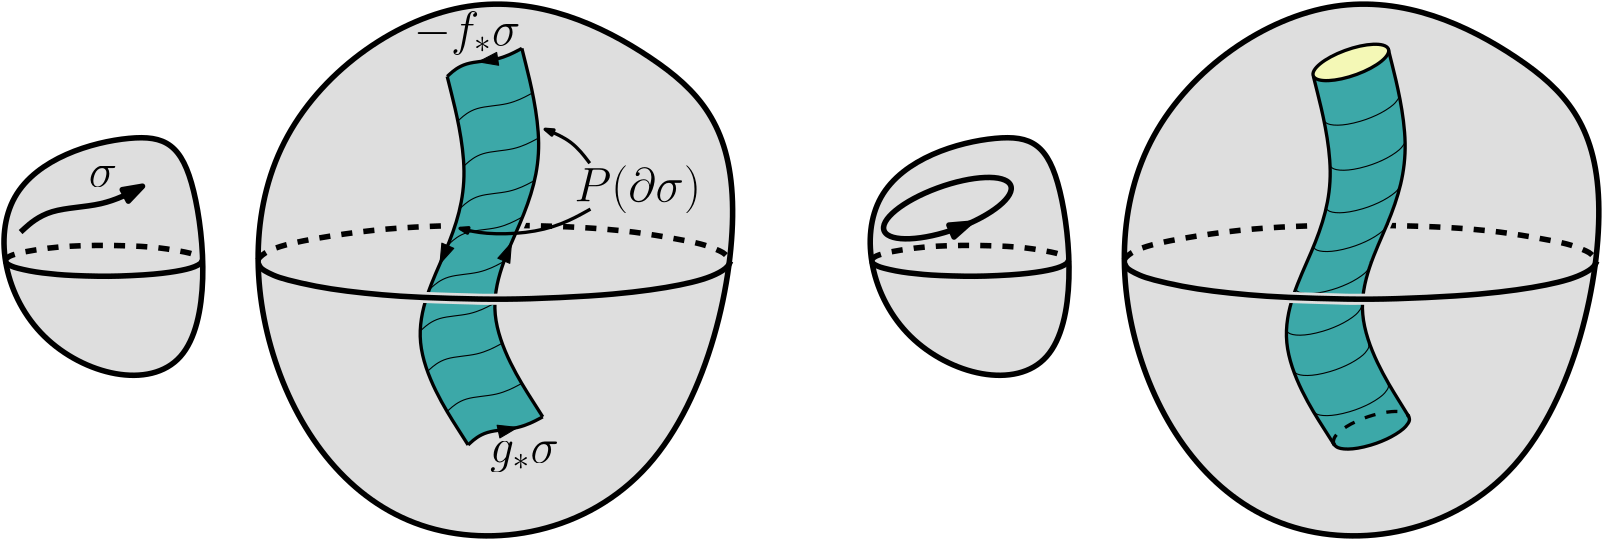 <?xml version="1.0"?>
<!DOCTYPE ipe SYSTEM "ipe.dtd">
<ipe version="70107" creator="Ipe 7.1.8">
<info created="D:20130404130807" modified="D:20160304171130"/>
<ipestyle name="basic">
<symbol name="arrow/arc(spx)">
<path stroke="sym-stroke" fill="sym-stroke" pen="sym-pen">
0 0 m
-1 0.333 l
-1 -0.333 l
h
</path>
</symbol>
<symbol name="arrow/farc(spx)">
<path stroke="sym-stroke" fill="white" pen="sym-pen">
0 0 m
-1 0.333 l
-1 -0.333 l
h
</path>
</symbol>
<symbol name="mark/circle(sx)" transformations="translations">
<path fill="sym-stroke">
0.6 0 0 0.6 0 0 e
0.4 0 0 0.4 0 0 e
</path>
</symbol>
<symbol name="mark/disk(sx)" transformations="translations">
<path fill="sym-stroke">
0.6 0 0 0.6 0 0 e
</path>
</symbol>
<symbol name="mark/fdisk(sfx)" transformations="translations">
<group>
<path fill="sym-fill">
0.5 0 0 0.5 0 0 e
</path>
<path fill="sym-stroke" fillrule="eofill">
0.6 0 0 0.6 0 0 e
0.4 0 0 0.4 0 0 e
</path>
</group>
</symbol>
<symbol name="mark/box(sx)" transformations="translations">
<path fill="sym-stroke" fillrule="eofill">
-0.6 -0.6 m
0.6 -0.6 l
0.6 0.6 l
-0.6 0.6 l
h
-0.4 -0.4 m
0.4 -0.4 l
0.4 0.4 l
-0.4 0.4 l
h
</path>
</symbol>
<symbol name="mark/square(sx)" transformations="translations">
<path fill="sym-stroke">
-0.6 -0.6 m
0.6 -0.6 l
0.6 0.6 l
-0.6 0.6 l
h
</path>
</symbol>
<symbol name="mark/fsquare(sfx)" transformations="translations">
<group>
<path fill="sym-fill">
-0.5 -0.5 m
0.5 -0.5 l
0.5 0.5 l
-0.5 0.5 l
h
</path>
<path fill="sym-stroke" fillrule="eofill">
-0.6 -0.6 m
0.6 -0.6 l
0.6 0.6 l
-0.6 0.6 l
h
-0.4 -0.4 m
0.4 -0.4 l
0.4 0.4 l
-0.4 0.4 l
h
</path>
</group>
</symbol>
<symbol name="mark/cross(sx)" transformations="translations">
<group>
<path fill="sym-stroke">
-0.43 -0.57 m
0.57 0.43 l
0.43 0.57 l
-0.57 -0.43 l
h
</path>
<path fill="sym-stroke">
-0.43 0.57 m
0.57 -0.43 l
0.43 -0.57 l
-0.57 0.43 l
h
</path>
</group>
</symbol>
<symbol name="arrow/fnormal(spx)">
<path stroke="sym-stroke" fill="white" pen="sym-pen">
0 0 m
-1 0.333 l
-1 -0.333 l
h
</path>
</symbol>
<symbol name="arrow/pointed(spx)">
<path stroke="sym-stroke" fill="sym-stroke" pen="sym-pen">
0 0 m
-1 0.333 l
-0.8 0 l
-1 -0.333 l
h
</path>
</symbol>
<symbol name="arrow/fpointed(spx)">
<path stroke="sym-stroke" fill="white" pen="sym-pen">
0 0 m
-1 0.333 l
-0.8 0 l
-1 -0.333 l
h
</path>
</symbol>
<symbol name="arrow/linear(spx)">
<path stroke="sym-stroke" pen="sym-pen">
-1 0.333 m
0 0 l
-1 -0.333 l
</path>
</symbol>
<symbol name="arrow/fdouble(spx)">
<path stroke="sym-stroke" fill="white" pen="sym-pen">
0 0 m
-1 0.333 l
-1 -0.333 l
h
-1 0 m
-2 0.333 l
-2 -0.333 l
h
</path>
</symbol>
<symbol name="arrow/double(spx)">
<path stroke="sym-stroke" fill="sym-stroke" pen="sym-pen">
0 0 m
-1 0.333 l
-1 -0.333 l
h
-1 0 m
-2 0.333 l
-2 -0.333 l
h
</path>
</symbol>
<pen name="heavier" value="0.8"/>
<pen name="fat" value="1.2"/>
<pen name="ultrafat" value="2"/>
<symbolsize name="large" value="5"/>
<symbolsize name="small" value="2"/>
<symbolsize name="tiny" value="1.1"/>
<arrowsize name="large" value="10"/>
<arrowsize name="small" value="5"/>
<arrowsize name="tiny" value="3"/>
<color name="red" value="1 0 0"/>
<color name="green" value="0 1 0"/>
<color name="blue" value="0 0 1"/>
<color name="yellow" value="1 1 0"/>
<color name="orange" value="1 0.647 0"/>
<color name="gold" value="1 0.843 0"/>
<color name="purple" value="0.627 0.125 0.941"/>
<color name="gray" value="0.745"/>
<color name="brown" value="0.647 0.165 0.165"/>
<color name="navy" value="0 0 0.502"/>
<color name="pink" value="1 0.753 0.796"/>
<color name="seagreen" value="0.18 0.545 0.341"/>
<color name="turquoise" value="0.251 0.878 0.816"/>
<color name="violet" value="0.933 0.51 0.933"/>
<color name="darkblue" value="0 0 0.545"/>
<color name="darkcyan" value="0 0.545 0.545"/>
<color name="darkgray" value="0.663"/>
<color name="darkgreen" value="0 0.392 0"/>
<color name="darkmagenta" value="0.545 0 0.545"/>
<color name="darkorange" value="1 0.549 0"/>
<color name="darkred" value="0.545 0 0"/>
<color name="lightblue" value="0.678 0.847 0.902"/>
<color name="lightcyan" value="0.878 1 1"/>
<color name="lightgray" value="0.827"/>
<color name="lightgreen" value="0.565 0.933 0.565"/>
<color name="lightyellow" value="1 1 0.878"/>
<dashstyle name="dashed" value="[4] 0"/>
<dashstyle name="dotted" value="[1 3] 0"/>
<dashstyle name="dash dotted" value="[4 2 1 2] 0"/>
<dashstyle name="dash dot dotted" value="[4 2 1 2 1 2] 0"/>
<textsize name="large" value="\large"/>
<textsize name="small" value="\small"/>
<textsize name="tiny" value="\tiny"/>
<textsize name="Large" value="\Large"/>
<textsize name="LARGE" value="\LARGE"/>
<textsize name="huge" value="\huge"/>
<textsize name="Huge" value="\Huge"/>
<textsize name="footnote" value="\footnotesize"/>
<textstyle name="center" begin="\begin{center}" end="\end{center}"/>
<textstyle name="itemize" begin="\begin{itemize}" end="\end{itemize}"/>
<textstyle name="item" begin="\begin{itemize}\item{}" end="\end{itemize}"/>
<gridsize name="4 pts" value="4"/>
<gridsize name="8 pts (~3 mm)" value="8"/>
<gridsize name="16 pts (~6 mm)" value="16"/>
<gridsize name="32 pts (~12 mm)" value="32"/>
<gridsize name="10 pts (~3.5 mm)" value="10"/>
<gridsize name="20 pts (~7 mm)" value="20"/>
<gridsize name="14 pts (~5 mm)" value="14"/>
<gridsize name="28 pts (~10 mm)" value="28"/>
<gridsize name="56 pts (~20 mm)" value="56"/>
<anglesize name="90 deg" value="90"/>
<anglesize name="60 deg" value="60"/>
<anglesize name="45 deg" value="45"/>
<anglesize name="30 deg" value="30"/>
<anglesize name="22.5 deg" value="22.5"/>
<tiling name="falling" angle="-60" step="4" width="1"/>
<tiling name="rising" angle="30" step="4" width="1"/>
</ipestyle>
<ipestyle name="prueba">
<symbol name="arrow/arc(spx)">
<path stroke="sym-stroke" fill="sym-stroke" pen="sym-pen">
0 0 m
-1 0.333 l
-1 -0.333 l
h
</path>
</symbol>
<symbol name="arrow/farc(spx)">
<path stroke="sym-stroke" fill="white" pen="sym-pen">
0 0 m
-1 0.333 l
-1 -0.333 l
h
</path>
</symbol>
<symbol name="mark/circle(sx)" transformations="translations">
<path fill="sym-stroke">
0.6 0 0 0.6 0 0 e
0.4 0 0 0.4 0 0 e
</path>
</symbol>
<symbol name="mark/disk(sx)" transformations="translations">
<path fill="sym-stroke">
0.6 0 0 0.6 0 0 e
</path>
</symbol>
<symbol name="mark/fdisk(sfx)" transformations="translations">
<group>
<path fill="sym-fill">
0.5 0 0 0.5 0 0 e
</path>
<path fill="sym-stroke" fillrule="eofill">
0.6 0 0 0.6 0 0 e
0.4 0 0 0.4 0 0 e
</path>
</group>
</symbol>
<symbol name="mark/box(sx)" transformations="translations">
<path fill="sym-stroke" fillrule="eofill">
-0.6 -0.6 m
0.6 -0.6 l
0.6 0.6 l
-0.6 0.6 l
h
-0.4 -0.4 m
0.4 -0.4 l
0.4 0.4 l
-0.4 0.4 l
h
</path>
</symbol>
<symbol name="mark/square(sx)" transformations="translations">
<path fill="sym-stroke">
-0.6 -0.6 m
0.6 -0.6 l
0.6 0.6 l
-0.6 0.6 l
h
</path>
</symbol>
<symbol name="mark/fsquare(sfx)" transformations="translations">
<group>
<path fill="sym-fill">
-0.5 -0.5 m
0.5 -0.5 l
0.5 0.5 l
-0.5 0.5 l
h
</path>
<path fill="sym-stroke" fillrule="eofill">
-0.6 -0.6 m
0.6 -0.6 l
0.6 0.6 l
-0.6 0.6 l
h
-0.4 -0.4 m
0.4 -0.4 l
0.4 0.4 l
-0.4 0.4 l
h
</path>
</group>
</symbol>
<symbol name="mark/cross(sx)" transformations="translations">
<group>
<path fill="sym-stroke">
-0.43 -0.57 m
0.57 0.43 l
0.43 0.57 l
-0.57 -0.43 l
h
</path>
<path fill="sym-stroke">
-0.43 0.57 m
0.57 -0.43 l
0.43 -0.57 l
-0.57 0.43 l
h
</path>
</group>
</symbol>
<symbol name="arrow/fnormal(spx)">
<path stroke="sym-stroke" fill="white" pen="sym-pen">
0 0 m
-1 0.333 l
-1 -0.333 l
h
</path>
</symbol>
<symbol name="arrow/pointed(spx)">
<path stroke="sym-stroke" fill="sym-stroke" pen="sym-pen">
0 0 m
-1 0.333 l
-0.8 0 l
-1 -0.333 l
h
</path>
</symbol>
<symbol name="arrow/fpointed(spx)">
<path stroke="sym-stroke" fill="white" pen="sym-pen">
0 0 m
-1 0.333 l
-0.8 0 l
-1 -0.333 l
h
</path>
</symbol>
<symbol name="arrow/linear(spx)">
<path stroke="sym-stroke" pen="sym-pen">
-1 0.333 m
0 0 l
-1 -0.333 l
</path>
</symbol>
<symbol name="arrow/fdouble(spx)">
<path stroke="sym-stroke" fill="white" pen="sym-pen">
0 0 m
-1 0.333 l
-1 -0.333 l
h
-1 0 m
-2 0.333 l
-2 -0.333 l
h
</path>
</symbol>
<symbol name="arrow/double(spx)">
<path stroke="sym-stroke" fill="sym-stroke" pen="sym-pen">
0 0 m
-1 0.333 l
-1 -0.333 l
h
-1 0 m
-2 0.333 l
-2 -0.333 l
h
</path>
</symbol>
<pen name="heavier" value="0.8"/>
<pen name="fat" value="1.2"/>
<pen name="ultrafat" value="2"/>
<symbolsize name="large" value="5"/>
<symbolsize name="small" value="2"/>
<symbolsize name="tiny" value="1.1"/>
<arrowsize name="large" value="10"/>
<arrowsize name="small" value="5"/>
<arrowsize name="tiny" value="3"/>
<color name="red" value="1 0 0"/>
<color name="green" value="0 1 0"/>
<color name="blue" value="0 0 1"/>
<color name="yellow" value="1 1 0"/>
<color name="orange" value="1 0.647 0"/>
<color name="gold" value="1 0.843 0"/>
<color name="purple" value="0.627 0.125 0.941"/>
<color name="gray" value="0.745"/>
<color name="brown" value="0.647 0.165 0.165"/>
<color name="navy" value="0 0 0.502"/>
<color name="pink" value="1 0.753 0.796"/>
<color name="seagreen" value="0.18 0.545 0.341"/>
<color name="turquoise" value="0.251 0.878 0.816"/>
<color name="violet" value="0.933 0.51 0.933"/>
<color name="darkblue" value="0 0 0.545"/>
<color name="darkcyan" value="0 0.545 0.545"/>
<color name="darkgray" value="0.663"/>
<color name="darkgreen" value="0 0.392 0"/>
<color name="darkmagenta" value="0.545 0 0.545"/>
<color name="darkorange" value="1 0.549 0"/>
<color name="darkred" value="0.545 0 0"/>
<color name="lightblue" value="0.678 0.847 0.902"/>
<color name="lightcyan" value="0.878 1 1"/>
<color name="lightgray" value="0.827"/>
<color name="lightgreen" value="0.565 0.933 0.565"/>
<color name="lightyellow" value="1 1 0.878"/>
<color name="gray7" value="0.87"/>
<color name="azul" value="0.237 0.659 0.659"/>
<color name="amarillo" value="0.957 0.969 0.714"/>
<dashstyle name="dashed" value="[4] 0"/>
<dashstyle name="dotted" value="[1 3] 0"/>
<dashstyle name="dash dotted" value="[4 2 1 2] 0"/>
<dashstyle name="dash dot dotted" value="[4 2 1 2 1 2] 0"/>
<dashstyle name="medium dashed" value="[8] 0"/>
<dashstyle name="large dashed" value="[12] 0"/>
<dashstyle name="large dotted" value="[2 4] 0"/>
<textsize name="large" value="\large"/>
<textsize name="small" value="\small"/>
<textsize name="tiny" value="\tiny"/>
<textsize name="Large" value="\Large"/>
<textsize name="LARGE" value="\LARGE"/>
<textsize name="huge" value="\huge"/>
<textsize name="Huge" value="\Huge"/>
<textsize name="footnote" value="\footnotesize"/>
<textstyle name="center" begin="\begin{center}" end="\end{center}"/>
<textstyle name="itemize" begin="\begin{itemize}" end="\end{itemize}"/>
<textstyle name="item" begin="\begin{itemize}\item{}" end="\end{itemize}"/>
<gridsize name="4 pts" value="4"/>
<gridsize name="8 pts (~3 mm)" value="8"/>
<gridsize name="16 pts (~6 mm)" value="16"/>
<gridsize name="32 pts (~12 mm)" value="32"/>
<gridsize name="10 pts (~3.5 mm)" value="10"/>
<gridsize name="20 pts (~7 mm)" value="20"/>
<gridsize name="14 pts (~5 mm)" value="14"/>
<gridsize name="28 pts (~10 mm)" value="28"/>
<gridsize name="56 pts (~20 mm)" value="56"/>
<anglesize name="90 deg" value="90"/>
<anglesize name="60 deg" value="60"/>
<anglesize name="45 deg" value="45"/>
<anglesize name="30 deg" value="30"/>
<anglesize name="22.5 deg" value="22.5"/>
<tiling name="falling" angle="-60" step="4" width="1"/>
<tiling name="rising" angle="30" step="4" width="1"/>
</ipestyle>
<page>
<layer name="alpha"/>
<view layers="alpha" active="alpha"/>
<path layer="alpha" matrix="1 0 0 1 275.843 0" stroke="black" fill="gray7" pen="ultrafat">
92.7049 738.696
32.5314 720.918
45.5234 654.59
117.321 637.495
111.167 728.439 u
</path>
<path matrix="1 0 0 1 275.843 0" stroke="black" fill="gray7" pen="ultrafat">
209.633 796.135
129.63 740.748
129.63 650.487
182.965 580.057
284.85 597.836
313.569 726.388
279.38 763.997 u
</path>
<path matrix="1 0 0 1 275.843 0" stroke="black" dash="dashed" pen="ultrafat">
41.3279 690.28 m
41.5329 690.649
42.4144 691.386
43.6791 692.007
47.1574 693.074
56.9605 694.641
64.6126 695.259
73.7188 695.58
86.6422 695.382
93.7463 694.922
98.951 694.376
106.709 693.016
109.067 692.337
110.874 691.58
111.483 691.211
112.299 690.289 s
</path>
<path matrix="1 0 0 1 275.843 0" stroke="black" pen="ultrafat">
41.4194 689.698 m
41.6655 689.139
42.1715 688.715
43.6505 687.948
45.3945 687.341
50.0979 686.259
54.5782 685.58
60.0714 685.006
65.2531 684.648
75.1501 684.348
81.8385 684.398
91.639 684.855
97.814 685.43
102.786 686.129
106.607 686.902
109.5 687.761
111.82 688.998
112.346 690.099 s
</path>
<path matrix="2.3964 0 0 2.3964 309.058 -963.925" stroke="black" dash="dashed" pen="ultrafat">
41.3279 690.28 m
41.5329 690.649
42.4144 691.386
43.6791 692.007
47.1574 693.074
56.9605 694.641
64.6126 695.259
73.7188 695.58
86.6422 695.382
93.7463 694.922
98.951 694.376
106.709 693.016
109.067 692.337
110.874 691.58
111.483 691.211
112.299 690.289 s
</path>
<path matrix="1 0 0 1 16 0" stroke="gray7" pen="4">
487.109 766.432
487.109 766.432
487.109 766.432
484.013 764.81
481.528 763.714
477.759 762.557
473.558 761.89
468.853 761.21
465.113 759.973
462.44 758.267
460.231 756.328
460.231 756.328
460.231 756.328
461 753.253
461.835 749.912
462.578 746.892
463.405 743.332
464.058 740.273
464.551 737.75
465.033 735.004
465.584 731.28
465.939 728.16
466.225 724.047
466.275 721.663
466.183 718.417
465.971 715.812
465.59 712.92
464.777 708.741
464.121 706.14
463.642 704.466
462.707 701.541
461.7 698.724
460.511 695.673
459.685 693.672
458.772 691.538
457.676 689.031
456.765 686.945
455.851 684.811
455.09 682.974
453.787 679.61
452.945 677.186
452.224 674.832
451.447 671.754
450.887 668.673
450.631 666.42
450.529 664.674
450.556 661.844
450.811 659.188
451.24 656.723
451.802 654.377
453.14 650.161
454.234 647.361
455.444 644.623
456.815 641.817
458.296 639.025
460.191 635.712
462.25 632.336
464.304 629.092
465.664 626.957
467.753 623.673
467.753 623.673
467.753 623.673
469.561 625.285
471.426 626.644
473.127 627.55
475.474 628.353
477.59 628.771
479.729 629.067
481.565 629.296
484.125 629.673
486.344 630.163
488.669 630.914
491.083 631.937
492.374 632.578
494.631 633.776
494.631 633.776
494.631 633.776
492.962 636.399
491.265 639.065
489.709 641.515
488.335 643.717
486.935 646.041
485.88 647.865
484.497 650.379
483.394 652.511
482.578 654.183
480.841 658.125
480.018 660.264
479.116 662.96
478.522 665.083
477.978 667.527
477.581 670.159
477.415 672.364
477.407 674.777
477.688 678.213
478.183 681.183
478.188 681.209
478.702 683.452
479.509 686.304
480.665 689.713
482.353 694.016
483.757 697.311
484.803 699.704
485.707 701.773
487.389 705.776
488.285 708.051
489.365 711.005
490.368 714.067
491.655 718.844
492.154 721.217
492.738 724.944
493.016 727.828
493.152 731.982
493.103 734.15
492.883 737.541
492.535 740.808
492.013 744.474
491.419 747.906
490.936 750.376
490.052 754.458
489.022 758.772
487.807 763.639 u
</path>
<path matrix="1 0 0 1 16 0" fill="azul">
487.109 766.432
487.109 766.432
487.109 766.432
484.013 764.81
481.528 763.714
477.759 762.557
473.558 761.89
468.853 761.21
465.113 759.973
462.44 758.267
460.231 756.328
460.231 756.328
460.231 756.328
461 753.253
461.835 749.912
462.578 746.892
463.405 743.332
464.058 740.273
464.551 737.75
465.033 735.004
465.584 731.28
465.939 728.16
466.225 724.047
466.275 721.663
466.183 718.417
465.971 715.812
465.59 712.92
464.777 708.741
464.121 706.14
463.642 704.466
462.707 701.541
461.7 698.724
460.511 695.673
459.685 693.672
458.772 691.538
457.676 689.031
456.765 686.945
455.851 684.811
455.09 682.974
453.787 679.61
452.945 677.186
452.224 674.832
451.447 671.754
450.887 668.673
450.631 666.42
450.529 664.674
450.556 661.844
450.811 659.188
451.24 656.723
451.802 654.377
453.14 650.161
454.234 647.361
455.444 644.623
456.815 641.817
458.296 639.025
460.191 635.712
462.25 632.336
464.304 629.092
465.664 626.957
467.753 623.673
467.753 623.673
467.753 623.673
470.032 622.38
472.706 622.154
474.335 622.246
476.177 622.485
478.358 622.916
482.889 624.243
484.666 624.918
486.757 625.834
490.024 627.598
491.572 628.642
492.827 629.662
494.44 631.558
494.631 633.776
494.631 633.776
494.631 633.776
492.962 636.399
491.265 639.065
489.709 641.515
488.335 643.717
486.935 646.041
485.88 647.865
484.497 650.379
483.394 652.511
482.578 654.183
480.841 658.125
480.018 660.264
479.116 662.96
478.522 665.083
477.978 667.527
477.581 670.159
477.415 672.364
477.407 674.777
477.688 678.213
478.183 681.183
478.188 681.209
478.702 683.452
479.509 686.304
480.665 689.713
482.353 694.016
483.757 697.311
484.803 699.704
485.707 701.773
487.389 705.776
488.285 708.051
489.365 711.005
490.368 714.067
491.655 718.844
492.154 721.217
492.738 724.944
493.016 727.828
493.152 731.982
493.103 734.15
492.883 737.541
492.535 740.808
492.013 744.474
491.419 747.906
490.936 750.376
490.052 754.458
489.022 758.772
487.807 763.639 u
</path>
<path matrix="0.61247 0 0 0.61247 447.565 327.414" stroke="black" pen="fat">
46.8035 700.302 m
56.4519 709.016
76.6823 709.328
90.688 716.797 s
</path>
<path matrix="1 0 0 1 287.112 -0.83025" stroke="black" pen="fat">
189.119 757.159 m
198.009 721.602
189.803 694.934
172.708 662.112
196.641 624.503 s
</path>
<path matrix="1 0 0 1 9.556 -76.7188" stroke="black">
460.231 756.329 m
460.938 755.652
461.668 755.282
462.508 755.036
463.676 754.861
465.182 754.81
466.811 754.902
468.653 755.141
470.835 755.572
473.498 756.284
475.365 756.899
477.142 757.574
479.233 758.49
480.572 759.156
482.5 760.254
484.049 761.298
485.304 762.318
485.847 762.841
486.916 764.214
487.251 764.986
487.33 765.549
487.109 766.431 s
</path>
<path matrix="1 0 0 1 16 0" stroke="black" pen="fat">
487.109 766.432 m
495.999 730.875
488.363 704.15
471.25 671.511
494.631 633.776 s
</path>
<path matrix="1 0 0 1 6.29826 -91.6547" stroke="black">
460.231 756.329 m
460.938 755.652
461.668 755.282
462.508 755.036
463.676 754.861
465.182 754.81
466.811 754.902
468.653 755.141
470.835 755.572
473.498 756.284
475.365 756.899
477.142 757.574
479.233 758.49
480.572 759.156
482.5 760.254
484.049 761.298
485.304 762.318
485.847 762.841
486.916 764.214
487.251 764.986
487.33 765.549
487.109 766.431 s
</path>
<path matrix="1 0 0 1 16 0" stroke="gray7" pen="4">
437.013 677.62 m
445.67 677.069
450.63 676.816
456.37 676.587
462.456 676.392
469.465 676.225
473.148 676.044
480.66 676.139
485.199 676.196
494.258 676.458
496.545 676.547 s
</path>
<path matrix="2.3964 0 0 2.3964 309.058 -963.925" stroke="black" pen="ultrafat">
41.4194 689.698 m
41.6655 689.139
42.1715 688.715
43.6505 687.948
45.3945 687.341
50.0979 686.259
54.5782 685.58
60.0714 685.006
65.2531 684.648
75.1501 684.348
81.8385 684.398
91.639 684.855
97.814 685.43
102.786 686.129
106.607 686.902
109.5 687.761
111.82 688.998
112.346 690.099 s
</path>
<path matrix="1 0 0 1 -35.9947 0" stroke="black" fill="gray7" pen="ultrafat">
92.7049 738.696
32.5314 720.918
45.5234 654.59
117.321 637.495
111.167 728.439 u
</path>
<path matrix="1 0 0 1 -35.9947 0" stroke="black" fill="gray7" pen="ultrafat">
209.633 796.135
129.63 740.748
129.63 650.487
182.965 580.057
284.85 597.836
313.569 726.388
279.38 763.997 u
</path>
<path matrix="1 0 0 1 -35.9947 0" stroke="black" dash="dashed" pen="ultrafat">
41.3279 690.28 m
41.5329 690.649
42.4144 691.386
43.6791 692.007
47.1574 693.074
56.9605 694.641
64.6126 695.259
73.7188 695.58
86.6422 695.382
93.7463 694.922
98.951 694.376
106.709 693.016
109.067 692.337
110.874 691.58
111.483 691.211
112.299 690.289 s
</path>
<path matrix="1 0 0 1 -35.9947 0" stroke="black" pen="ultrafat">
41.4194 689.698 m
41.6655 689.139
42.1715 688.715
43.6505 687.948
45.3945 687.341
50.0979 686.259
54.5782 685.58
60.0714 685.006
65.2531 684.648
75.1501 684.348
81.8385 684.398
91.639 684.855
97.814 685.43
102.786 686.129
106.607 686.902
109.5 687.761
111.82 688.998
112.346 690.099 s
</path>
<path matrix="1 0 0 1 -35.9947 0" stroke="black" pen="ultrafat" arrow="normal/normal">
46.8035 700.302 m
56.4519 709.016
76.6823 709.328
90.688 716.797 s
</path>
<path matrix="2.3964 0 0 2.3964 -2.7797 -963.925" stroke="black" dash="dashed" pen="ultrafat">
41.3279 690.28 m
41.5329 690.649
42.4144 691.386
43.6791 692.007
47.1574 693.074
56.9605 694.641
64.6126 695.259
73.7188 695.58
86.6422 695.382
93.7463 694.922
98.951 694.376
106.709 693.016
109.067 692.337
110.874 691.58
111.483 691.211
112.299 690.289 s
</path>
<path matrix="1 0 0 1 -295.838 0" stroke="gray7" pen="4">
487.109 766.432
487.109 766.432
487.109 766.432
484.013 764.81
481.528 763.714
477.759 762.557
473.558 761.89
468.853 761.21
465.113 759.973
462.44 758.267
460.231 756.328
460.231 756.328
460.231 756.328
461 753.253
461.835 749.912
462.578 746.892
463.405 743.332
464.058 740.273
464.551 737.75
465.033 735.004
465.584 731.28
465.939 728.16
466.225 724.047
466.275 721.663
466.183 718.417
465.971 715.812
465.59 712.92
464.777 708.741
464.121 706.14
463.642 704.466
462.707 701.541
461.7 698.724
460.511 695.673
459.685 693.672
458.772 691.538
457.676 689.031
456.765 686.945
455.851 684.811
455.09 682.974
453.787 679.61
452.945 677.186
452.224 674.832
451.447 671.754
450.887 668.673
450.631 666.42
450.529 664.674
450.556 661.844
450.811 659.188
451.24 656.723
451.802 654.377
453.14 650.161
454.234 647.361
455.444 644.623
456.815 641.817
458.296 639.025
460.191 635.712
462.25 632.336
464.304 629.092
465.664 626.957
467.753 623.673
467.753 623.673
467.753 623.673
469.561 625.285
471.426 626.644
473.127 627.55
475.474 628.353
477.59 628.771
479.729 629.067
481.565 629.296
484.125 629.673
486.344 630.163
488.669 630.914
491.083 631.937
492.374 632.578
494.631 633.776
494.631 633.776
494.631 633.776
492.962 636.399
491.265 639.065
489.709 641.515
488.335 643.717
486.935 646.041
485.88 647.865
484.497 650.379
483.394 652.511
482.578 654.183
480.841 658.125
480.018 660.264
479.116 662.96
478.522 665.083
477.978 667.527
477.581 670.159
477.415 672.364
477.407 674.777
477.688 678.213
478.183 681.183
478.188 681.209
478.702 683.452
479.509 686.304
480.665 689.713
482.353 694.016
483.757 697.311
484.803 699.704
485.707 701.773
487.389 705.776
488.285 708.051
489.365 711.005
490.368 714.067
491.655 718.844
492.154 721.217
492.738 724.944
493.016 727.828
493.152 731.982
493.103 734.15
492.883 737.541
492.535 740.808
492.013 744.474
491.419 747.906
490.936 750.376
490.052 754.458
489.022 758.772
487.807 763.639 u
</path>
<path matrix="1 0 0 1 -295.838 0" fill="azul">
487.109 766.432
487.109 766.432
487.109 766.432
484.013 764.81
481.528 763.714
477.759 762.557
473.558 761.89
468.853 761.21
465.113 759.973
462.44 758.267
460.231 756.328
460.231 756.328
460.231 756.328
461 753.253
461.835 749.912
462.578 746.892
463.405 743.332
464.058 740.273
464.551 737.75
465.033 735.004
465.584 731.28
465.939 728.16
466.225 724.047
466.275 721.663
466.183 718.417
465.971 715.812
465.59 712.92
464.777 708.741
464.121 706.14
463.642 704.466
462.707 701.541
461.7 698.724
460.511 695.673
459.685 693.672
458.772 691.538
457.676 689.031
456.765 686.945
455.851 684.811
455.09 682.974
453.787 679.61
452.945 677.186
452.224 674.832
451.447 671.754
450.887 668.673
450.631 666.42
450.529 664.674
450.556 661.844
450.811 659.188
451.24 656.723
451.802 654.377
453.14 650.161
454.234 647.361
455.444 644.623
456.815 641.817
458.296 639.025
460.191 635.712
462.25 632.336
464.304 629.092
465.664 626.957
467.753 623.673
467.753 623.673
467.753 623.673
469.561 625.285
471.426 626.644
473.127 627.55
475.474 628.353
477.59 628.771
479.729 629.067
481.565 629.296
484.125 629.673
486.344 630.163
488.669 630.914
491.083 631.937
492.374 632.578
494.631 633.776
494.631 633.776
494.631 633.776
492.962 636.399
491.265 639.065
489.709 641.515
488.335 643.717
486.935 646.041
485.88 647.865
484.497 650.379
483.394 652.511
482.578 654.183
480.841 658.125
480.018 660.264
479.116 662.96
478.522 665.083
477.978 667.527
477.581 670.159
477.415 672.364
477.407 674.777
477.688 678.213
478.183 681.183
478.188 681.209
478.702 683.452
479.509 686.304
480.665 689.713
482.353 694.016
483.757 697.311
484.803 699.704
485.707 701.773
487.389 705.776
488.285 708.051
489.365 711.005
490.368 714.067
491.655 718.844
492.154 721.217
492.738 724.944
493.016 727.828
493.152 731.982
493.103 734.15
492.883 737.541
492.535 740.808
492.013 744.474
491.419 747.906
490.936 750.376
490.052 754.458
489.022 758.772
487.807 763.639 u
</path>
<path matrix="0.61247 0 0 0.61247 135.727 327.414" stroke="black" pen="fat">
46.8035 700.302 m
56.4519 709.016
76.6823 709.328
90.688 716.797 s
</path>
<path matrix="0.61247 0 0 0.61247 139.554 311.359" stroke="black">
46.8035 700.302 m
56.4519 709.016
76.6823 709.328
90.688 716.797 s
</path>
<path matrix="0.61247 0 0 0.61247 141.721 295.133" stroke="black">
46.8035 700.302 m
56.4519 709.016
76.6823 709.328
90.688 716.797 s
</path>
<path matrix="0.61247 0 0 0.61247 140.273 279.827" stroke="black">
46.8035 700.302 m
56.4519 709.016
76.6823 709.328
90.688 716.797 s
</path>
<path matrix="0.61247 0 0 0.61247 136.008 266.759" stroke="black">
46.8035 700.302 m
56.4519 709.016
76.6823 709.328
90.688 716.797 s
</path>
<path matrix="0.61247 0 0 0.61247 129.283 250.696" stroke="black">
46.8035 700.302 m
56.4519 709.016
76.6823 709.328
90.688 716.797 s
</path>
<path matrix="0.61247 0 0 0.61247 126.025 235.76" stroke="black">
46.8035 700.302 m
56.4519 709.016
76.6823 709.328
90.688 716.797 s
</path>
<path matrix="0.61247 0 0 0.61247 128.637 221.247" stroke="black">
46.8035 700.302 m
56.4519 709.016
76.6823 709.328
90.688 716.797 s
</path>
<path matrix="0.61247 0 0 0.61247 135.687 206.798" stroke="black">
46.8035 700.302 m
56.4519 709.016
76.6823 709.328
90.688 716.797 s
</path>
<path matrix="0.61247 0 0 0.61247 143.249 194.759" stroke="black" pen="fat">
46.8035 700.302 m
56.4519 709.016
76.6823 709.328
90.688 716.797 s
</path>
<path matrix="1 0 0 1 -24.7257 -0.83025" stroke="black" pen="fat">
189.119 757.159 m
198.009 721.602
189.803 694.934
172.708 662.112
196.641 624.503 s
</path>
<path matrix="1 0 0 1 2.1523 9.27283" stroke="black" pen="fat">
189.119 757.159 m
198.009 721.602
189.803 694.934
172.708 662.112
196.641 624.503 s
</path>
<path matrix="1 0 0 1 -295.838 0" stroke="gray7" pen="4">
437.013 677.62 m
445.67 677.069
450.63 676.816
456.37 676.587
462.456 676.392
469.465 676.225
473.148 676.044
480.66 676.139
485.199 676.196
494.258 676.458
496.545 676.547 s
</path>
<path matrix="2.3964 0 0 2.3964 -2.7797 -963.925" stroke="black" pen="ultrafat">
41.4194 689.698 m
41.6655 689.139
42.1715 688.715
43.6505 687.948
45.3945 687.341
50.0979 686.259
54.5782 685.58
60.0714 685.006
65.2531 684.648
75.1501 684.348
81.8385 684.398
91.639 684.855
97.814 685.43
102.786 686.129
106.607 686.902
109.5 687.761
111.82 688.998
112.346 690.099 s
</path>
<text matrix="1 0 0 1 -18.4277 -5.66453" transformations="translations" pos="53.7391 722.329" stroke="black" type="label" width="10.199" height="7.412" depth="0" valign="baseline" size="LARGE">$\sigma$</text>
<path matrix="1 0 0 1 -16 0" stroke="black" arrow="normal/normal">
193.649 761.88 m
193.288 761.835
192.582 761.728
191.636 761.58 s
</path>
<path matrix="1 0 0 1 -16 0" stroke="black" arrow="normal/normal">
203.972 629.619 m
205.06 629.82
205.708 629.961 s
</path>
<path matrix="1 0 0 1 -16 0" stroke="black" arrow="normal/normal">
202.557 694.115 m
203.022 695.225
203.526 696.403 s
</path>
<path matrix="1 0 0 1 -16 0" stroke="black" arrow="normal/normal">
178.857 691.367 m
178.26 689.996
177.807 688.96 s
</path>
<text matrix="1 0 0 1 -19.177 4.43094" transformations="translations" pos="171.518 763.196" stroke="black" type="label" width="38.373" height="11.953" depth="3.35" valign="baseline" size="LARGE">$-f_\ast\sigma$</text>
<text matrix="1 0 0 1 8.317 -145.821" transformations="translations" pos="171.518 763.196" stroke="black" type="label" width="24.746" height="7.41" depth="3.35" valign="baseline" size="LARGE">$g_\ast\sigma$</text>
<text matrix="1 0 0 1 38.7439 -51.8109" transformations="translations" pos="171.518 763.196" stroke="black" type="label" width="45.433" height="12.896" depth="4.29" valign="baseline" size="LARGE">$P(\partial\sigma)$</text>
<path matrix="1 0 0 1 -16 0" stroke="black" pen="fat" arrow="normal/tiny">
231.72 725.085 m
225.495 733.225
215.679 737.295 s
</path>
<path matrix="1 0 0 1 -16 0" stroke="black" pen="fat" arrow="normal/tiny">
231.959 708.565 m
221.665 702.819
208.976 699.707
193.653 699.468
185.034 701.622 s
</path>
<path matrix="1.16494 0.428471 -0.184144 0.371447 76.9308 277.133" stroke="black" fill="amarillo" pen="fat">
11.5585 0 0 11.5585 473.975 756.89 e
</path>
<path matrix="1 0 0 1 16 0" stroke="black">
460.231 756.329 m
460.938 755.652
461.668 755.282
462.508 755.036
463.676 754.861
465.182 754.81
466.811 754.902
468.653 755.141
470.835 755.572
473.498 756.284
475.365 756.899
477.142 757.574
479.233 758.49
480.572 759.156
482.5 760.254
484.049 761.298
485.304 762.318
485.847 762.841
486.916 764.214
487.251 764.986
487.33 765.549
487.109 766.431 s
</path>
<path matrix="1 0 0 1 19.827 -16.0557" stroke="black">
460.231 756.329 m
460.938 755.652
461.668 755.282
462.508 755.036
463.676 754.861
465.182 754.81
466.811 754.902
468.653 755.141
470.835 755.572
473.498 756.284
475.365 756.899
477.142 757.574
479.233 758.49
480.572 759.156
482.5 760.254
484.049 761.298
485.304 762.318
485.847 762.841
486.916 764.214
487.251 764.986
487.33 765.549
487.109 766.431 s
</path>
<path matrix="1 0 0 1 21.994 -32.2817" stroke="black">
460.231 756.329 m
460.938 755.652
461.668 755.282
462.508 755.036
463.676 754.861
465.182 754.81
466.811 754.902
468.653 755.141
470.835 755.572
473.498 756.284
475.365 756.899
477.142 757.574
479.233 758.49
480.572 759.156
482.5 760.254
484.049 761.298
485.304 762.318
485.847 762.841
486.916 764.214
487.251 764.986
487.33 765.549
487.109 766.431 s
</path>
<path matrix="1 0 0 1 20.546 -47.5878" stroke="black">
460.231 756.329 m
460.938 755.652
461.668 755.282
462.508 755.036
463.676 754.861
465.182 754.81
466.811 754.902
468.653 755.141
470.835 755.572
473.498 756.284
475.365 756.899
477.142 757.574
479.233 758.49
480.572 759.156
482.5 760.254
484.049 761.298
485.304 762.318
485.847 762.841
486.916 764.214
487.251 764.986
487.33 765.549
487.109 766.431 s
</path>
<path matrix="1 0 0 1 15.9768 -61.5487" stroke="black">
460.231 756.329 m
460.938 755.652
461.668 755.282
462.508 755.036
463.676 754.861
465.182 754.81
466.811 754.902
468.653 755.141
470.835 755.572
473.498 756.284
475.365 756.899
477.142 757.574
479.233 758.49
480.572 759.156
482.5 760.254
484.049 761.298
485.304 762.318
485.847 762.841
486.916 764.214
487.251 764.986
487.33 765.549
487.109 766.431 s
</path>
<path matrix="1 0 0 1 15.961 -120.617" stroke="black">
460.231 756.329 m
460.938 755.652
461.668 755.282
462.508 755.036
463.676 754.861
465.182 754.81
466.811 754.902
468.653 755.141
470.835 755.572
473.498 756.284
475.365 756.899
477.142 757.574
479.233 758.49
480.572 759.156
482.5 760.254
484.049 761.298
485.304 762.318
485.847 762.841
486.916 764.214
487.251 764.986
487.33 765.549
487.109 766.431 s
</path>
<path matrix="1 0 0 1 8.911 -106.168" stroke="black">
460.231 756.329 m
460.938 755.652
461.668 755.282
462.508 755.036
463.676 754.861
465.182 754.81
466.811 754.902
468.653 755.141
470.835 755.572
473.498 756.284
475.365 756.899
477.142 757.574
479.233 758.49
480.572 759.156
482.5 760.254
484.049 761.298
485.304 762.318
485.847 762.841
486.916 764.214
487.251 764.986
487.33 765.549
487.109 766.431 s
</path>
<path matrix="1 0 0 1 16 0" stroke="black" pen="fat">
467.189 624.558 m
467.825 623.605 l
468.462 622.997
469.192 622.626
470.032 622.38
471.2 622.205
472.706 622.154
474.335 622.246
476.177 622.485
478.358 622.916
481.022 623.629
482.889 624.243
484.666 624.918
486.757 625.834
488.096 626.501
490.024 627.598
491.572 628.642
492.827 629.662
493.371 630.185
494.44 631.558
494.774 632.33
494.853 632.893
494.655 633.687 s
494.051 634.688 l
</path>
<path matrix="1 0 0 1 16 0" stroke="black" dash="dashed" pen="fat">
467.753 623.673 m
467.403 624.761 l
467.585 626.005
468.348 627.191
469.45 628.32
470.232 628.972
472.224 630.346
473.573 631.13
475.894 632.291
478.335 633.314
481.681 634.438
485.296 635.306
488.656 635.733
490.659 635.74
492.19 635.536
492.969 635.31
494.051 634.68
494.42 634.109 s
</path>
<path matrix="1.96394 0.722346 -0.310442 0.626211 -351.414 -107.431" stroke="black" pen="ultrafat">
11.5585 0 0 11.5585 473.975 756.89 e
</path>
<path matrix="1 0 0 1 16 0" stroke="black" pen="ultrafat" arrow="normal/normal">
334.035 702.437 m
334.767 702.735
336.371 703.423 s
</path>
</page>
</ipe>
